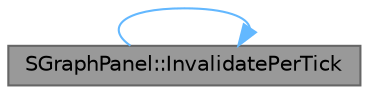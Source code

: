 digraph "SGraphPanel::InvalidatePerTick"
{
 // INTERACTIVE_SVG=YES
 // LATEX_PDF_SIZE
  bgcolor="transparent";
  edge [fontname=Helvetica,fontsize=10,labelfontname=Helvetica,labelfontsize=10];
  node [fontname=Helvetica,fontsize=10,shape=box,height=0.2,width=0.4];
  rankdir="LR";
  Node1 [id="Node000001",label="SGraphPanel::InvalidatePerTick",height=0.2,width=0.4,color="gray40", fillcolor="grey60", style="filled", fontcolor="black",tooltip="When the graph panel needs to be dynamically refreshing for animations, this function is registered t..."];
  Node1 -> Node1 [id="edge1_Node000001_Node000001",color="steelblue1",style="solid",tooltip=" "];
}
